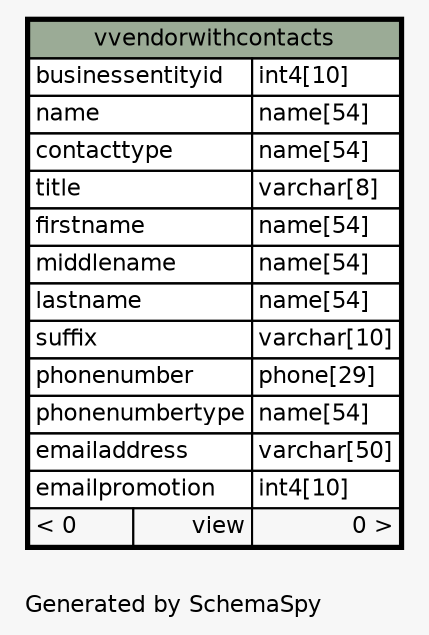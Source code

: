 // dot 2.40.1 on Linux 5.4.0-80-generic
// SchemaSpy rev 590
digraph "oneDegreeRelationshipsDiagram" {
  graph [
    rankdir="RL"
    bgcolor="#f7f7f7"
    label="\nGenerated by SchemaSpy"
    labeljust="l"
    nodesep="0.18"
    ranksep="0.46"
    fontname="Helvetica"
    fontsize="11"
  ];
  node [
    fontname="Helvetica"
    fontsize="11"
    shape="plaintext"
  ];
  edge [
    arrowsize="0.8"
  ];
  "vvendorwithcontacts" [
    label=<
    <TABLE BORDER="2" CELLBORDER="1" CELLSPACING="0" BGCOLOR="#ffffff">
      <TR><TD COLSPAN="3" BGCOLOR="#9bab96" ALIGN="CENTER">vvendorwithcontacts</TD></TR>
      <TR><TD PORT="businessentityid" COLSPAN="2" ALIGN="LEFT">businessentityid</TD><TD PORT="businessentityid.type" ALIGN="LEFT">int4[10]</TD></TR>
      <TR><TD PORT="name" COLSPAN="2" ALIGN="LEFT">name</TD><TD PORT="name.type" ALIGN="LEFT">name[54]</TD></TR>
      <TR><TD PORT="contacttype" COLSPAN="2" ALIGN="LEFT">contacttype</TD><TD PORT="contacttype.type" ALIGN="LEFT">name[54]</TD></TR>
      <TR><TD PORT="title" COLSPAN="2" ALIGN="LEFT">title</TD><TD PORT="title.type" ALIGN="LEFT">varchar[8]</TD></TR>
      <TR><TD PORT="firstname" COLSPAN="2" ALIGN="LEFT">firstname</TD><TD PORT="firstname.type" ALIGN="LEFT">name[54]</TD></TR>
      <TR><TD PORT="middlename" COLSPAN="2" ALIGN="LEFT">middlename</TD><TD PORT="middlename.type" ALIGN="LEFT">name[54]</TD></TR>
      <TR><TD PORT="lastname" COLSPAN="2" ALIGN="LEFT">lastname</TD><TD PORT="lastname.type" ALIGN="LEFT">name[54]</TD></TR>
      <TR><TD PORT="suffix" COLSPAN="2" ALIGN="LEFT">suffix</TD><TD PORT="suffix.type" ALIGN="LEFT">varchar[10]</TD></TR>
      <TR><TD PORT="phonenumber" COLSPAN="2" ALIGN="LEFT">phonenumber</TD><TD PORT="phonenumber.type" ALIGN="LEFT">phone[29]</TD></TR>
      <TR><TD PORT="phonenumbertype" COLSPAN="2" ALIGN="LEFT">phonenumbertype</TD><TD PORT="phonenumbertype.type" ALIGN="LEFT">name[54]</TD></TR>
      <TR><TD PORT="emailaddress" COLSPAN="2" ALIGN="LEFT">emailaddress</TD><TD PORT="emailaddress.type" ALIGN="LEFT">varchar[50]</TD></TR>
      <TR><TD PORT="emailpromotion" COLSPAN="2" ALIGN="LEFT">emailpromotion</TD><TD PORT="emailpromotion.type" ALIGN="LEFT">int4[10]</TD></TR>
      <TR><TD ALIGN="LEFT" BGCOLOR="#f7f7f7">&lt; 0</TD><TD ALIGN="RIGHT" BGCOLOR="#f7f7f7">view</TD><TD ALIGN="RIGHT" BGCOLOR="#f7f7f7">0 &gt;</TD></TR>
    </TABLE>>
    URL="vvendorwithcontacts.html"
    tooltip="vvendorwithcontacts"
  ];
}
